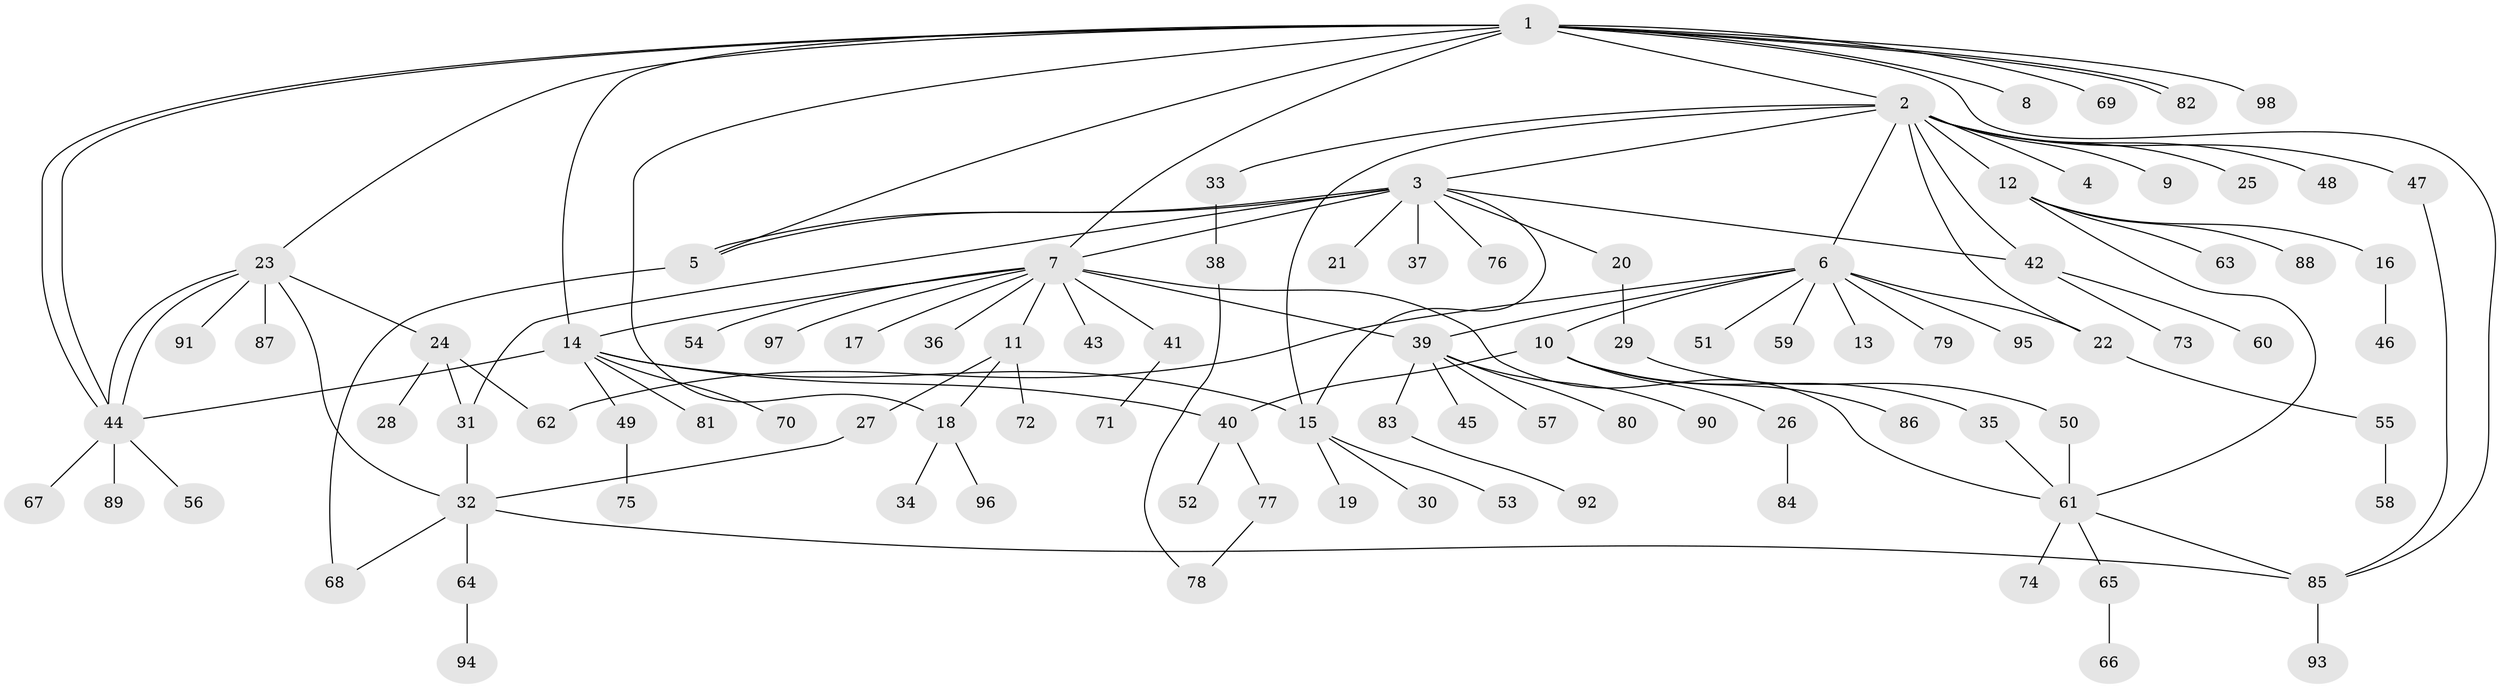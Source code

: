 // coarse degree distribution, {1: 0.7931034482758621, 3: 0.017241379310344827, 9: 0.017241379310344827, 12: 0.017241379310344827, 2: 0.08620689655172414, 10: 0.017241379310344827, 11: 0.034482758620689655, 18: 0.017241379310344827}
// Generated by graph-tools (version 1.1) at 2025/51/03/04/25 21:51:33]
// undirected, 98 vertices, 125 edges
graph export_dot {
graph [start="1"]
  node [color=gray90,style=filled];
  1;
  2;
  3;
  4;
  5;
  6;
  7;
  8;
  9;
  10;
  11;
  12;
  13;
  14;
  15;
  16;
  17;
  18;
  19;
  20;
  21;
  22;
  23;
  24;
  25;
  26;
  27;
  28;
  29;
  30;
  31;
  32;
  33;
  34;
  35;
  36;
  37;
  38;
  39;
  40;
  41;
  42;
  43;
  44;
  45;
  46;
  47;
  48;
  49;
  50;
  51;
  52;
  53;
  54;
  55;
  56;
  57;
  58;
  59;
  60;
  61;
  62;
  63;
  64;
  65;
  66;
  67;
  68;
  69;
  70;
  71;
  72;
  73;
  74;
  75;
  76;
  77;
  78;
  79;
  80;
  81;
  82;
  83;
  84;
  85;
  86;
  87;
  88;
  89;
  90;
  91;
  92;
  93;
  94;
  95;
  96;
  97;
  98;
  1 -- 2;
  1 -- 5;
  1 -- 7;
  1 -- 8;
  1 -- 14;
  1 -- 18;
  1 -- 23;
  1 -- 44;
  1 -- 44;
  1 -- 69;
  1 -- 82;
  1 -- 82;
  1 -- 85;
  1 -- 98;
  2 -- 3;
  2 -- 4;
  2 -- 6;
  2 -- 9;
  2 -- 12;
  2 -- 15;
  2 -- 22;
  2 -- 25;
  2 -- 33;
  2 -- 42;
  2 -- 47;
  2 -- 48;
  3 -- 5;
  3 -- 5;
  3 -- 7;
  3 -- 15;
  3 -- 20;
  3 -- 21;
  3 -- 31;
  3 -- 37;
  3 -- 42;
  3 -- 76;
  5 -- 68;
  6 -- 10;
  6 -- 13;
  6 -- 22;
  6 -- 39;
  6 -- 51;
  6 -- 59;
  6 -- 62;
  6 -- 79;
  6 -- 95;
  7 -- 11;
  7 -- 14;
  7 -- 17;
  7 -- 36;
  7 -- 39;
  7 -- 41;
  7 -- 43;
  7 -- 54;
  7 -- 61;
  7 -- 97;
  10 -- 26;
  10 -- 35;
  10 -- 40;
  10 -- 86;
  11 -- 18;
  11 -- 27;
  11 -- 72;
  12 -- 16;
  12 -- 61;
  12 -- 63;
  12 -- 88;
  14 -- 15;
  14 -- 40;
  14 -- 44;
  14 -- 49;
  14 -- 70;
  14 -- 81;
  15 -- 19;
  15 -- 30;
  15 -- 53;
  16 -- 46;
  18 -- 34;
  18 -- 96;
  20 -- 29;
  22 -- 55;
  23 -- 24;
  23 -- 32;
  23 -- 44;
  23 -- 44;
  23 -- 87;
  23 -- 91;
  24 -- 28;
  24 -- 31;
  24 -- 62;
  26 -- 84;
  27 -- 32;
  29 -- 50;
  31 -- 32;
  32 -- 64;
  32 -- 68;
  32 -- 85;
  33 -- 38;
  35 -- 61;
  38 -- 78;
  39 -- 45;
  39 -- 57;
  39 -- 80;
  39 -- 83;
  39 -- 90;
  40 -- 52;
  40 -- 77;
  41 -- 71;
  42 -- 60;
  42 -- 73;
  44 -- 56;
  44 -- 67;
  44 -- 89;
  47 -- 85;
  49 -- 75;
  50 -- 61;
  55 -- 58;
  61 -- 65;
  61 -- 74;
  61 -- 85;
  64 -- 94;
  65 -- 66;
  77 -- 78;
  83 -- 92;
  85 -- 93;
}
